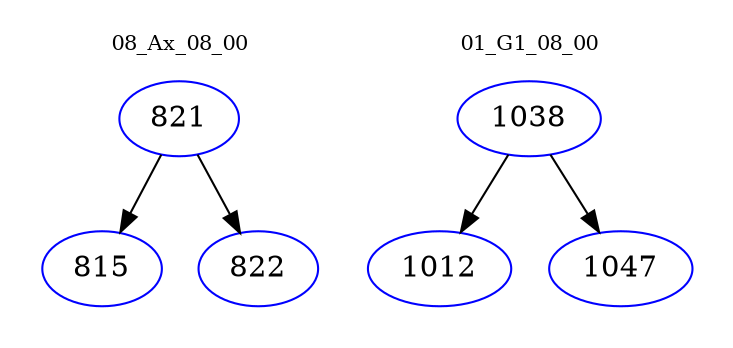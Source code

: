 digraph{
subgraph cluster_0 {
color = white
label = "08_Ax_08_00";
fontsize=10;
T0_821 [label="821", color="blue"]
T0_821 -> T0_815 [color="black"]
T0_815 [label="815", color="blue"]
T0_821 -> T0_822 [color="black"]
T0_822 [label="822", color="blue"]
}
subgraph cluster_1 {
color = white
label = "01_G1_08_00";
fontsize=10;
T1_1038 [label="1038", color="blue"]
T1_1038 -> T1_1012 [color="black"]
T1_1012 [label="1012", color="blue"]
T1_1038 -> T1_1047 [color="black"]
T1_1047 [label="1047", color="blue"]
}
}
